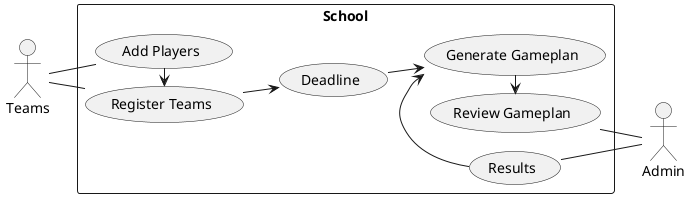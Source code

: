 @startuml
!pragma layout smetana

left to right direction
skinparam packageStyle rectangle

actor Teams
actor Admin

rectangle School {
    Teams -- (Add Players)
    (Register Teams) <- (Add Players)
    Teams -- (Register Teams)
    (Register Teams) --> (Deadline)
    (Deadline) --> (Generate Gameplan)
    (Review Gameplan) <- (Generate Gameplan)
    (Results) -> (Generate Gameplan)
    (Results) -- Admin
    (Review Gameplan) -- Admin
}

@enduml